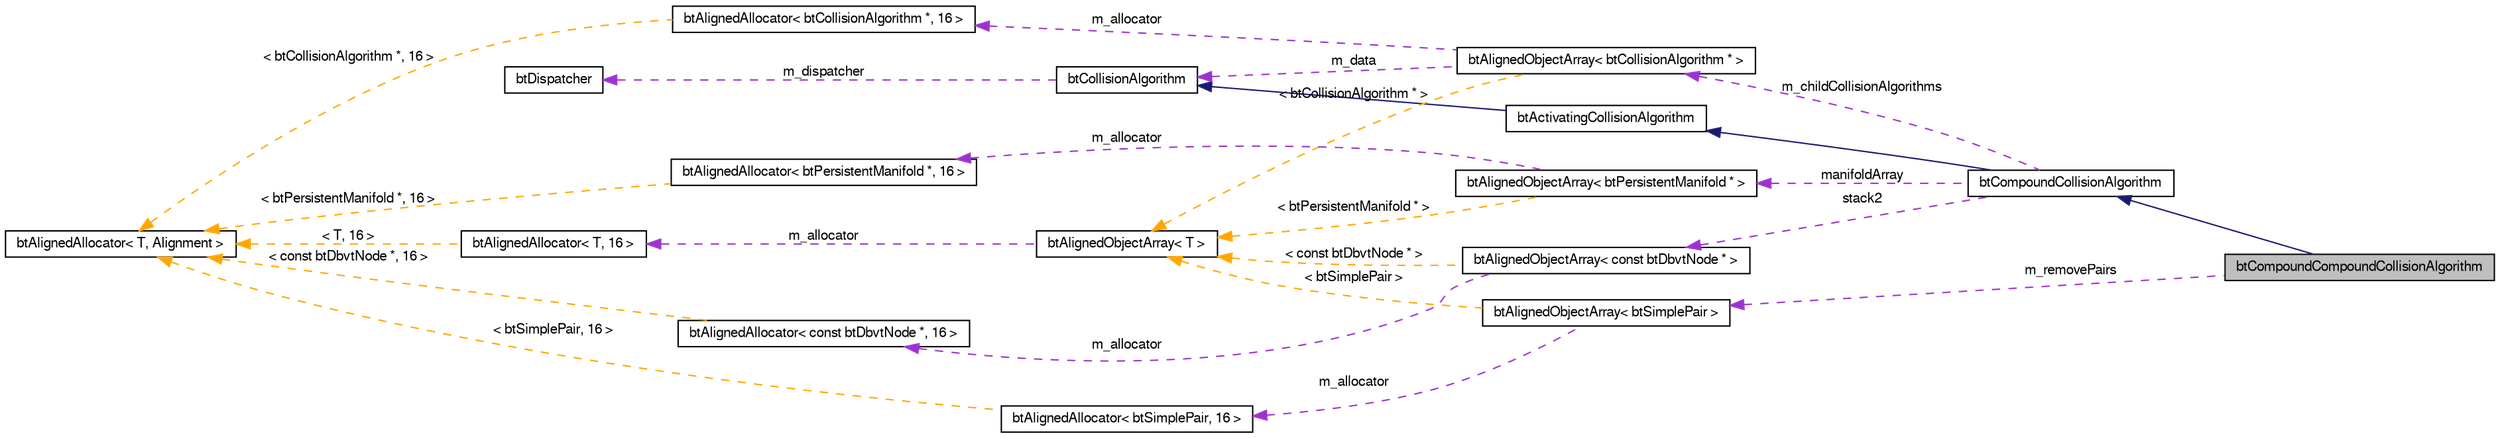 digraph G
{
  bgcolor="transparent";
  edge [fontname="FreeSans",fontsize=10,labelfontname="FreeSans",labelfontsize=10];
  node [fontname="FreeSans",fontsize=10,shape=record];
  rankdir=LR;
  Node1 [label="btCompoundCompoundCollisionAlgorithm",height=0.2,width=0.4,color="black", fillcolor="grey75", style="filled" fontcolor="black"];
  Node2 -> Node1 [dir=back,color="midnightblue",fontsize=10,style="solid"];
  Node2 [label="btCompoundCollisionAlgorithm",height=0.2,width=0.4,color="black",URL="$classbt_compound_collision_algorithm.html",tooltip="btCompoundCollisionAlgorithm supports collision between CompoundCollisionShapes and..."];
  Node3 -> Node2 [dir=back,color="midnightblue",fontsize=10,style="solid"];
  Node3 [label="btActivatingCollisionAlgorithm",height=0.2,width=0.4,color="black",URL="$classbt_activating_collision_algorithm.html",tooltip="This class is not enabled yet (work-in-progress) to more aggressively activate objects..."];
  Node4 -> Node3 [dir=back,color="midnightblue",fontsize=10,style="solid"];
  Node4 [label="btCollisionAlgorithm",height=0.2,width=0.4,color="black",URL="$classbt_collision_algorithm.html"];
  Node5 -> Node4 [dir=back,color="darkorchid3",fontsize=10,style="dashed",label="m_dispatcher"];
  Node5 [label="btDispatcher",height=0.2,width=0.4,color="black",URL="$classbt_dispatcher.html"];
  Node6 -> Node2 [dir=back,color="darkorchid3",fontsize=10,style="dashed",label="stack2"];
  Node6 [label="btAlignedObjectArray\< const btDbvtNode * \>",height=0.2,width=0.4,color="black",URL="$classbt_aligned_object_array.html"];
  Node7 -> Node6 [dir=back,color="darkorchid3",fontsize=10,style="dashed",label="m_allocator"];
  Node7 [label="btAlignedAllocator\< const btDbvtNode *, 16 \>",height=0.2,width=0.4,color="black",URL="$classbt_aligned_allocator.html"];
  Node8 -> Node7 [dir=back,color="orange",fontsize=10,style="dashed",label="\< const btDbvtNode *, 16 \>"];
  Node8 [label="btAlignedAllocator\< T, Alignment \>",height=0.2,width=0.4,color="black",URL="$classbt_aligned_allocator.html"];
  Node9 -> Node6 [dir=back,color="orange",fontsize=10,style="dashed",label="\< const btDbvtNode * \>"];
  Node9 [label="btAlignedObjectArray\< T \>",height=0.2,width=0.4,color="black",URL="$classbt_aligned_object_array.html"];
  Node10 -> Node9 [dir=back,color="darkorchid3",fontsize=10,style="dashed",label="m_allocator"];
  Node10 [label="btAlignedAllocator\< T, 16 \>",height=0.2,width=0.4,color="black",URL="$classbt_aligned_allocator.html"];
  Node8 -> Node10 [dir=back,color="orange",fontsize=10,style="dashed",label="\< T, 16 \>"];
  Node11 -> Node2 [dir=back,color="darkorchid3",fontsize=10,style="dashed",label="m_childCollisionAlgorithms"];
  Node11 [label="btAlignedObjectArray\< btCollisionAlgorithm * \>",height=0.2,width=0.4,color="black",URL="$classbt_aligned_object_array.html"];
  Node4 -> Node11 [dir=back,color="darkorchid3",fontsize=10,style="dashed",label="m_data"];
  Node12 -> Node11 [dir=back,color="darkorchid3",fontsize=10,style="dashed",label="m_allocator"];
  Node12 [label="btAlignedAllocator\< btCollisionAlgorithm *, 16 \>",height=0.2,width=0.4,color="black",URL="$classbt_aligned_allocator.html"];
  Node8 -> Node12 [dir=back,color="orange",fontsize=10,style="dashed",label="\< btCollisionAlgorithm *, 16 \>"];
  Node9 -> Node11 [dir=back,color="orange",fontsize=10,style="dashed",label="\< btCollisionAlgorithm * \>"];
  Node13 -> Node2 [dir=back,color="darkorchid3",fontsize=10,style="dashed",label="manifoldArray"];
  Node13 [label="btAlignedObjectArray\< btPersistentManifold * \>",height=0.2,width=0.4,color="black",URL="$classbt_aligned_object_array.html"];
  Node14 -> Node13 [dir=back,color="darkorchid3",fontsize=10,style="dashed",label="m_allocator"];
  Node14 [label="btAlignedAllocator\< btPersistentManifold *, 16 \>",height=0.2,width=0.4,color="black",URL="$classbt_aligned_allocator.html"];
  Node8 -> Node14 [dir=back,color="orange",fontsize=10,style="dashed",label="\< btPersistentManifold *, 16 \>"];
  Node9 -> Node13 [dir=back,color="orange",fontsize=10,style="dashed",label="\< btPersistentManifold * \>"];
  Node15 -> Node1 [dir=back,color="darkorchid3",fontsize=10,style="dashed",label="m_removePairs"];
  Node15 [label="btAlignedObjectArray\< btSimplePair \>",height=0.2,width=0.4,color="black",URL="$classbt_aligned_object_array.html"];
  Node16 -> Node15 [dir=back,color="darkorchid3",fontsize=10,style="dashed",label="m_allocator"];
  Node16 [label="btAlignedAllocator\< btSimplePair, 16 \>",height=0.2,width=0.4,color="black",URL="$classbt_aligned_allocator.html"];
  Node8 -> Node16 [dir=back,color="orange",fontsize=10,style="dashed",label="\< btSimplePair, 16 \>"];
  Node9 -> Node15 [dir=back,color="orange",fontsize=10,style="dashed",label="\< btSimplePair \>"];
}
